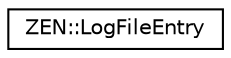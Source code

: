 digraph "Graphical Class Hierarchy"
{
 // LATEX_PDF_SIZE
  edge [fontname="Helvetica",fontsize="10",labelfontname="Helvetica",labelfontsize="10"];
  node [fontname="Helvetica",fontsize="10",shape=record];
  rankdir="LR";
  Node0 [label="ZEN::LogFileEntry",height=0.2,width=0.4,color="black", fillcolor="white", style="filled",URL="$structZEN_1_1LogFileEntry.html",tooltip=" "];
}
